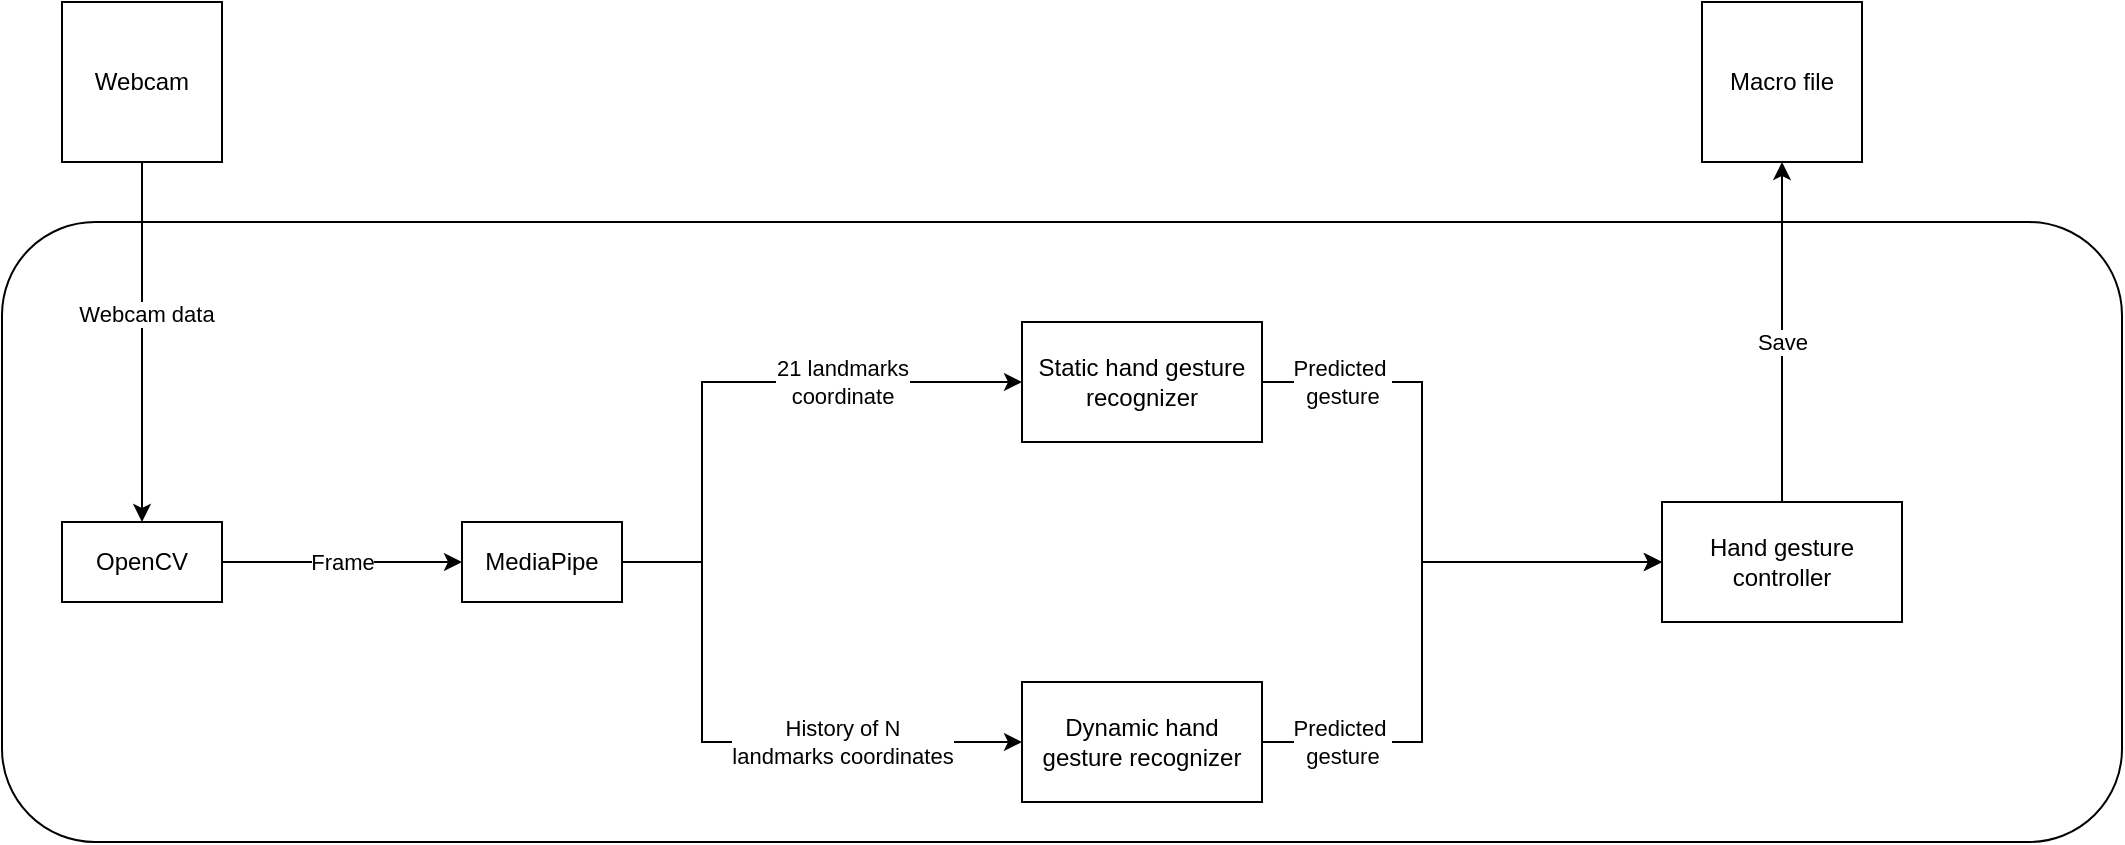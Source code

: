 <mxfile version="17.4.0" type="device"><diagram id="ZfYbE3icnpaA4doGJaWZ" name="Page-1"><mxGraphModel dx="1298" dy="797" grid="1" gridSize="10" guides="1" tooltips="1" connect="1" arrows="1" fold="1" page="1" pageScale="1" pageWidth="827" pageHeight="1169" math="0" shadow="0"><root><mxCell id="0"/><mxCell id="1" parent="0"/><mxCell id="SiE75yfFAL-UkXVnHlXZ-36" value="" style="rounded=1;whiteSpace=wrap;html=1;fillColor=none;" parent="1" vertex="1"><mxGeometry x="50" y="170" width="1060" height="310" as="geometry"/></mxCell><mxCell id="SiE75yfFAL-UkXVnHlXZ-5" value="Webcam" style="whiteSpace=wrap;html=1;aspect=fixed;" parent="1" vertex="1"><mxGeometry x="80" y="60" width="80" height="80" as="geometry"/></mxCell><mxCell id="SiE75yfFAL-UkXVnHlXZ-7" value="OpenCV" style="rounded=0;whiteSpace=wrap;html=1;" parent="1" vertex="1"><mxGeometry x="80" y="320" width="80" height="40" as="geometry"/></mxCell><mxCell id="SiE75yfFAL-UkXVnHlXZ-8" value="" style="endArrow=classic;html=1;rounded=0;exitX=0.5;exitY=1;exitDx=0;exitDy=0;entryX=0.5;entryY=0;entryDx=0;entryDy=0;" parent="1" source="SiE75yfFAL-UkXVnHlXZ-5" target="SiE75yfFAL-UkXVnHlXZ-7" edge="1"><mxGeometry width="50" height="50" relative="1" as="geometry"><mxPoint x="390" y="430" as="sourcePoint"/><mxPoint x="440" y="380" as="targetPoint"/></mxGeometry></mxCell><mxCell id="SiE75yfFAL-UkXVnHlXZ-35" value="Webcam data" style="edgeLabel;html=1;align=center;verticalAlign=middle;resizable=0;points=[];" parent="SiE75yfFAL-UkXVnHlXZ-8" vertex="1" connectable="0"><mxGeometry x="-0.156" y="2" relative="1" as="geometry"><mxPoint as="offset"/></mxGeometry></mxCell><mxCell id="SiE75yfFAL-UkXVnHlXZ-9" value="MediaPipe" style="rounded=0;whiteSpace=wrap;html=1;" parent="1" vertex="1"><mxGeometry x="280" y="320" width="80" height="40" as="geometry"/></mxCell><mxCell id="SiE75yfFAL-UkXVnHlXZ-10" value="" style="endArrow=classic;html=1;rounded=0;exitX=1;exitY=0.5;exitDx=0;exitDy=0;entryX=0;entryY=0.5;entryDx=0;entryDy=0;" parent="1" source="SiE75yfFAL-UkXVnHlXZ-7" target="SiE75yfFAL-UkXVnHlXZ-9" edge="1"><mxGeometry width="50" height="50" relative="1" as="geometry"><mxPoint x="390" y="430" as="sourcePoint"/><mxPoint x="440" y="380" as="targetPoint"/></mxGeometry></mxCell><mxCell id="SiE75yfFAL-UkXVnHlXZ-11" value="Frame" style="edgeLabel;html=1;align=center;verticalAlign=middle;resizable=0;points=[];" parent="SiE75yfFAL-UkXVnHlXZ-10" vertex="1" connectable="0"><mxGeometry x="0.3" y="-1" relative="1" as="geometry"><mxPoint x="-18" y="-1" as="offset"/></mxGeometry></mxCell><mxCell id="SiE75yfFAL-UkXVnHlXZ-12" value="Static hand gesture recognizer" style="rounded=0;whiteSpace=wrap;html=1;" parent="1" vertex="1"><mxGeometry x="560" y="220" width="120" height="60" as="geometry"/></mxCell><mxCell id="SiE75yfFAL-UkXVnHlXZ-13" value="Dynamic hand gesture recognizer" style="rounded=0;whiteSpace=wrap;html=1;" parent="1" vertex="1"><mxGeometry x="560" y="400" width="120" height="60" as="geometry"/></mxCell><mxCell id="SiE75yfFAL-UkXVnHlXZ-14" value="" style="endArrow=classic;html=1;rounded=0;exitX=1;exitY=0.5;exitDx=0;exitDy=0;entryX=0;entryY=0.5;entryDx=0;entryDy=0;" parent="1" source="SiE75yfFAL-UkXVnHlXZ-9" target="SiE75yfFAL-UkXVnHlXZ-12" edge="1"><mxGeometry width="50" height="50" relative="1" as="geometry"><mxPoint x="390" y="430" as="sourcePoint"/><mxPoint x="440" y="380" as="targetPoint"/><Array as="points"><mxPoint x="400" y="340"/><mxPoint x="400" y="250"/></Array></mxGeometry></mxCell><mxCell id="SiE75yfFAL-UkXVnHlXZ-16" value="21 landmarks &lt;br&gt;coordinate" style="edgeLabel;html=1;align=center;verticalAlign=middle;resizable=0;points=[];" parent="SiE75yfFAL-UkXVnHlXZ-14" vertex="1" connectable="0"><mxGeometry x="0.495" relative="1" as="geometry"><mxPoint x="-17" as="offset"/></mxGeometry></mxCell><mxCell id="SiE75yfFAL-UkXVnHlXZ-15" value="" style="endArrow=classic;html=1;rounded=0;exitX=1;exitY=0.5;exitDx=0;exitDy=0;entryX=0;entryY=0.5;entryDx=0;entryDy=0;" parent="1" source="SiE75yfFAL-UkXVnHlXZ-9" target="SiE75yfFAL-UkXVnHlXZ-13" edge="1"><mxGeometry width="50" height="50" relative="1" as="geometry"><mxPoint x="390" y="430" as="sourcePoint"/><mxPoint x="440" y="380" as="targetPoint"/><Array as="points"><mxPoint x="400" y="340"/><mxPoint x="400" y="430"/></Array></mxGeometry></mxCell><mxCell id="SiE75yfFAL-UkXVnHlXZ-17" value="History of N &lt;br&gt;landmarks&amp;nbsp;coordinates" style="edgeLabel;html=1;align=center;verticalAlign=middle;resizable=0;points=[];" parent="SiE75yfFAL-UkXVnHlXZ-15" vertex="1" connectable="0"><mxGeometry x="0.6" y="-1" relative="1" as="geometry"><mxPoint x="-32" y="-1" as="offset"/></mxGeometry></mxCell><mxCell id="cry64UahD3P_h95JeXUj-2" style="edgeStyle=orthogonalEdgeStyle;rounded=0;orthogonalLoop=1;jettySize=auto;html=1;entryX=0.5;entryY=1;entryDx=0;entryDy=0;" edge="1" parent="1" source="SiE75yfFAL-UkXVnHlXZ-19" target="cry64UahD3P_h95JeXUj-1"><mxGeometry relative="1" as="geometry"/></mxCell><mxCell id="cry64UahD3P_h95JeXUj-3" value="Save" style="edgeLabel;html=1;align=center;verticalAlign=middle;resizable=0;points=[];" vertex="1" connectable="0" parent="cry64UahD3P_h95JeXUj-2"><mxGeometry x="-0.259" y="-1" relative="1" as="geometry"><mxPoint x="-1" y="-17" as="offset"/></mxGeometry></mxCell><mxCell id="SiE75yfFAL-UkXVnHlXZ-19" value="Hand gesture controller" style="rounded=0;whiteSpace=wrap;html=1;" parent="1" vertex="1"><mxGeometry x="880" y="310" width="120" height="60" as="geometry"/></mxCell><mxCell id="SiE75yfFAL-UkXVnHlXZ-20" value="" style="endArrow=classic;html=1;rounded=0;exitX=1;exitY=0.5;exitDx=0;exitDy=0;entryX=0;entryY=0.5;entryDx=0;entryDy=0;" parent="1" source="SiE75yfFAL-UkXVnHlXZ-12" target="SiE75yfFAL-UkXVnHlXZ-19" edge="1"><mxGeometry width="50" height="50" relative="1" as="geometry"><mxPoint x="390" y="430" as="sourcePoint"/><mxPoint x="440" y="380" as="targetPoint"/><Array as="points"><mxPoint x="760" y="250"/><mxPoint x="760" y="340"/></Array></mxGeometry></mxCell><mxCell id="SiE75yfFAL-UkXVnHlXZ-22" value="Predicted&amp;nbsp;&lt;br&gt;gesture" style="edgeLabel;html=1;align=center;verticalAlign=middle;resizable=0;points=[];" parent="SiE75yfFAL-UkXVnHlXZ-20" vertex="1" connectable="0"><mxGeometry x="-0.6" relative="1" as="geometry"><mxPoint x="-18" as="offset"/></mxGeometry></mxCell><mxCell id="SiE75yfFAL-UkXVnHlXZ-21" value="" style="endArrow=classic;html=1;rounded=0;exitX=1;exitY=0.5;exitDx=0;exitDy=0;entryX=0;entryY=0.5;entryDx=0;entryDy=0;" parent="1" source="SiE75yfFAL-UkXVnHlXZ-13" target="SiE75yfFAL-UkXVnHlXZ-19" edge="1"><mxGeometry width="50" height="50" relative="1" as="geometry"><mxPoint x="390" y="430" as="sourcePoint"/><mxPoint x="440" y="380" as="targetPoint"/><Array as="points"><mxPoint x="760" y="430"/><mxPoint x="760" y="340"/></Array></mxGeometry></mxCell><mxCell id="SiE75yfFAL-UkXVnHlXZ-23" value="Predicted&amp;nbsp;&lt;br&gt;gesture" style="edgeLabel;html=1;align=center;verticalAlign=middle;resizable=0;points=[];" parent="SiE75yfFAL-UkXVnHlXZ-21" vertex="1" connectable="0"><mxGeometry x="-0.629" y="-1" relative="1" as="geometry"><mxPoint x="-14" y="-1" as="offset"/></mxGeometry></mxCell><mxCell id="cry64UahD3P_h95JeXUj-1" value="Macro file" style="whiteSpace=wrap;html=1;aspect=fixed;" vertex="1" parent="1"><mxGeometry x="900" y="60" width="80" height="80" as="geometry"/></mxCell></root></mxGraphModel></diagram></mxfile>